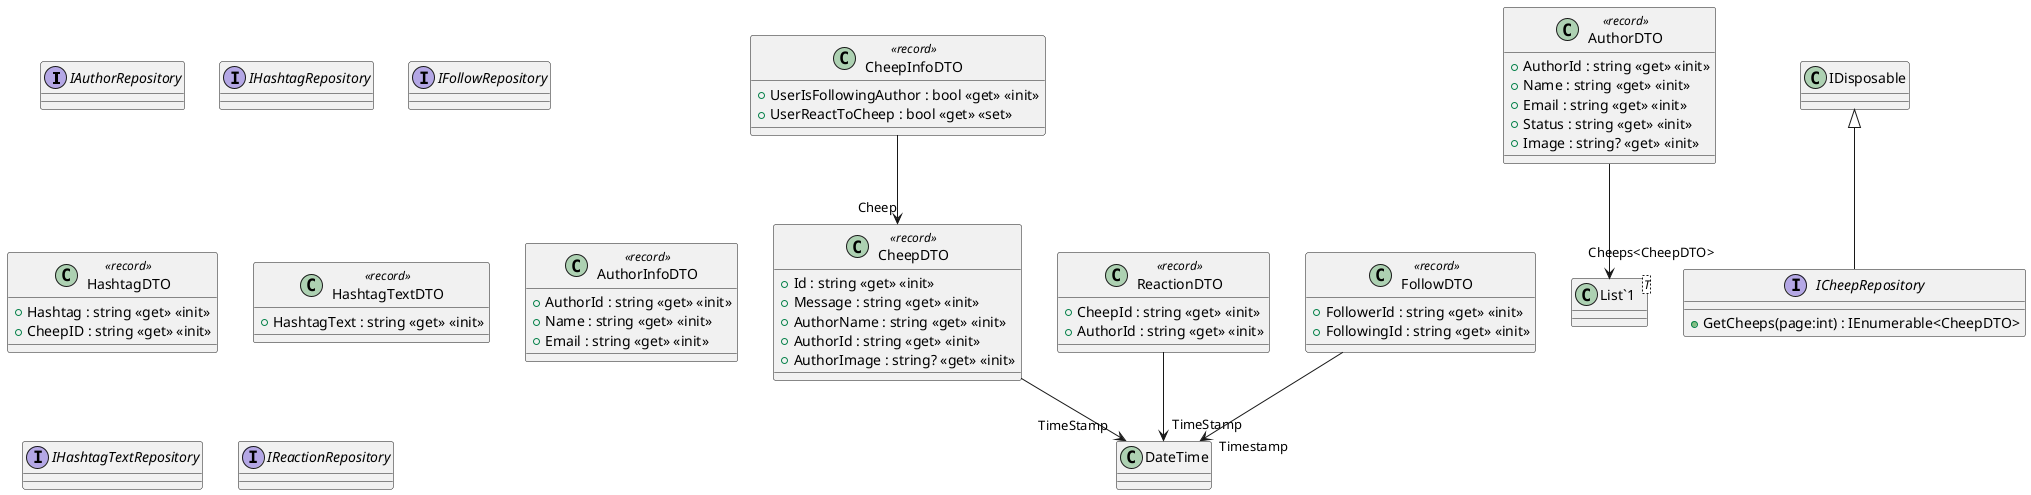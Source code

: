 @startuml
interface IAuthorRepository {
}
class CheepInfoDTO <<record>> {
    + UserIsFollowingAuthor : bool <<get>> <<init>>
    + UserReactToCheep : bool <<get>> <<set>>
}
CheepInfoDTO --> "Cheep" CheepDTO
class CheepDTO <<record>> {
    + Id : string <<get>> <<init>>
    + Message : string <<get>> <<init>>
    + AuthorName : string <<get>> <<init>>
    + AuthorId : string <<get>> <<init>>
    + AuthorImage : string? <<get>> <<init>>
}
CheepDTO --> "TimeStamp" DateTime
interface IHashtagRepository {
}
interface IFollowRepository {
}
class ReactionDTO <<record>> {
    + CheepId : string <<get>> <<init>>
    + AuthorId : string <<get>> <<init>>
}
ReactionDTO --> "TimeStamp" DateTime
class FollowDTO <<record>> {
    + FollowerId : string <<get>> <<init>>
    + FollowingId : string <<get>> <<init>>
}
FollowDTO --> "Timestamp" DateTime
class AuthorDTO <<record>> {
    + AuthorId : string <<get>> <<init>>
    + Name : string <<get>> <<init>>
    + Email : string <<get>> <<init>>
    + Status : string <<get>> <<init>>
    + Image : string? <<get>> <<init>>
}
class "List`1"<T> {
}
AuthorDTO --> "Cheeps<CheepDTO>" "List`1"
class HashtagDTO <<record>> {
    + Hashtag : string <<get>> <<init>>
    + CheepID : string <<get>> <<init>>
}
class HashtagTextDTO <<record>> {
    + HashtagText : string <<get>> <<init>>
}
class AuthorInfoDTO <<record>> {
    + AuthorId : string <<get>> <<init>>
    + Name : string <<get>> <<init>>
    + Email : string <<get>> <<init>>
}
interface IHashtagTextRepository {
}
interface ICheepRepository {
    + GetCheeps(page:int) : IEnumerable<CheepDTO>
}
IDisposable <|-- ICheepRepository
interface IReactionRepository {
}
@enduml

